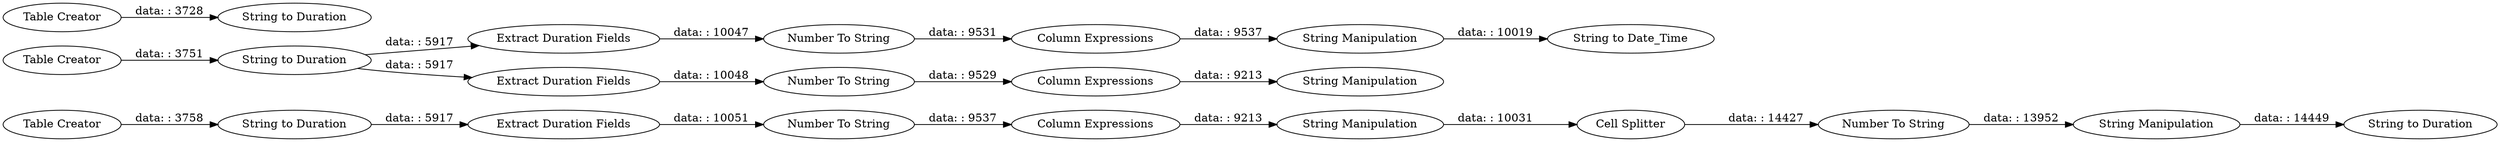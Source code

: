 digraph {
	"4283419110739606976_26" [label="Table Creator"]
	"4283419110739606976_21" [label="Number To String"]
	"4283419110739606976_37" [label="String Manipulation"]
	"4283419110739606976_17" [label="Column Expressions"]
	"4283419110739606976_23" [label="Number To String"]
	"4283419110739606976_24" [label="Column Expressions"]
	"4283419110739606976_31" [label="Extract Duration Fields"]
	"4283419110739606976_27" [label="String to Duration"]
	"4283419110739606976_20" [label="String to Date_Time"]
	"4283419110739606976_40" [label="String to Duration"]
	"4283419110739606976_36" [label="Number To String"]
	"4283419110739606976_33" [label="Column Expressions"]
	"4283419110739606976_15" [label="Table Creator"]
	"4283419110739606976_19" [label="Extract Duration Fields"]
	"4283419110739606976_34" [label="String Manipulation"]
	"4283419110739606976_32" [label="Number To String"]
	"4283419110739606976_18" [label="String Manipulation"]
	"4283419110739606976_38" [label="String to Duration"]
	"4283419110739606976_39" [label="Table Creator"]
	"4283419110739606976_25" [label="String Manipulation"]
	"4283419110739606976_22" [label="Extract Duration Fields"]
	"4283419110739606976_16" [label="String to Duration"]
	"4283419110739606976_35" [label="Cell Splitter"]
	"4283419110739606976_37" -> "4283419110739606976_38" [label="data: : 14449"]
	"4283419110739606976_23" -> "4283419110739606976_24" [label="data: : 9529"]
	"4283419110739606976_24" -> "4283419110739606976_25" [label="data: : 9213"]
	"4283419110739606976_22" -> "4283419110739606976_23" [label="data: : 10048"]
	"4283419110739606976_32" -> "4283419110739606976_33" [label="data: : 9537"]
	"4283419110739606976_39" -> "4283419110739606976_40" [label="data: : 3728"]
	"4283419110739606976_18" -> "4283419110739606976_20" [label="data: : 10019"]
	"4283419110739606976_16" -> "4283419110739606976_22" [label="data: : 5917"]
	"4283419110739606976_31" -> "4283419110739606976_32" [label="data: : 10051"]
	"4283419110739606976_17" -> "4283419110739606976_18" [label="data: : 9537"]
	"4283419110739606976_34" -> "4283419110739606976_35" [label="data: : 10031"]
	"4283419110739606976_16" -> "4283419110739606976_19" [label="data: : 5917"]
	"4283419110739606976_27" -> "4283419110739606976_31" [label="data: : 5917"]
	"4283419110739606976_21" -> "4283419110739606976_17" [label="data: : 9531"]
	"4283419110739606976_19" -> "4283419110739606976_21" [label="data: : 10047"]
	"4283419110739606976_35" -> "4283419110739606976_36" [label="data: : 14427"]
	"4283419110739606976_26" -> "4283419110739606976_27" [label="data: : 3758"]
	"4283419110739606976_33" -> "4283419110739606976_34" [label="data: : 9213"]
	"4283419110739606976_36" -> "4283419110739606976_37" [label="data: : 13952"]
	"4283419110739606976_15" -> "4283419110739606976_16" [label="data: : 3751"]
	rankdir=LR
}

